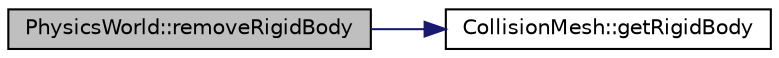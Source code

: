 digraph "PhysicsWorld::removeRigidBody"
{
 // INTERACTIVE_SVG=YES
 // LATEX_PDF_SIZE
  edge [fontname="Helvetica",fontsize="10",labelfontname="Helvetica",labelfontsize="10"];
  node [fontname="Helvetica",fontsize="10",shape=record];
  rankdir="LR";
  Node1 [label="PhysicsWorld::removeRigidBody",height=0.2,width=0.4,color="black", fillcolor="grey75", style="filled", fontcolor="black",tooltip=" "];
  Node1 -> Node2 [color="midnightblue",fontsize="10",style="solid",fontname="Helvetica"];
  Node2 [label="CollisionMesh::getRigidBody",height=0.2,width=0.4,color="black", fillcolor="white", style="filled",URL="$d4/daa/class_collision_mesh.html#a39ab9471f1d870a0ca50883203658617",tooltip=" "];
}
